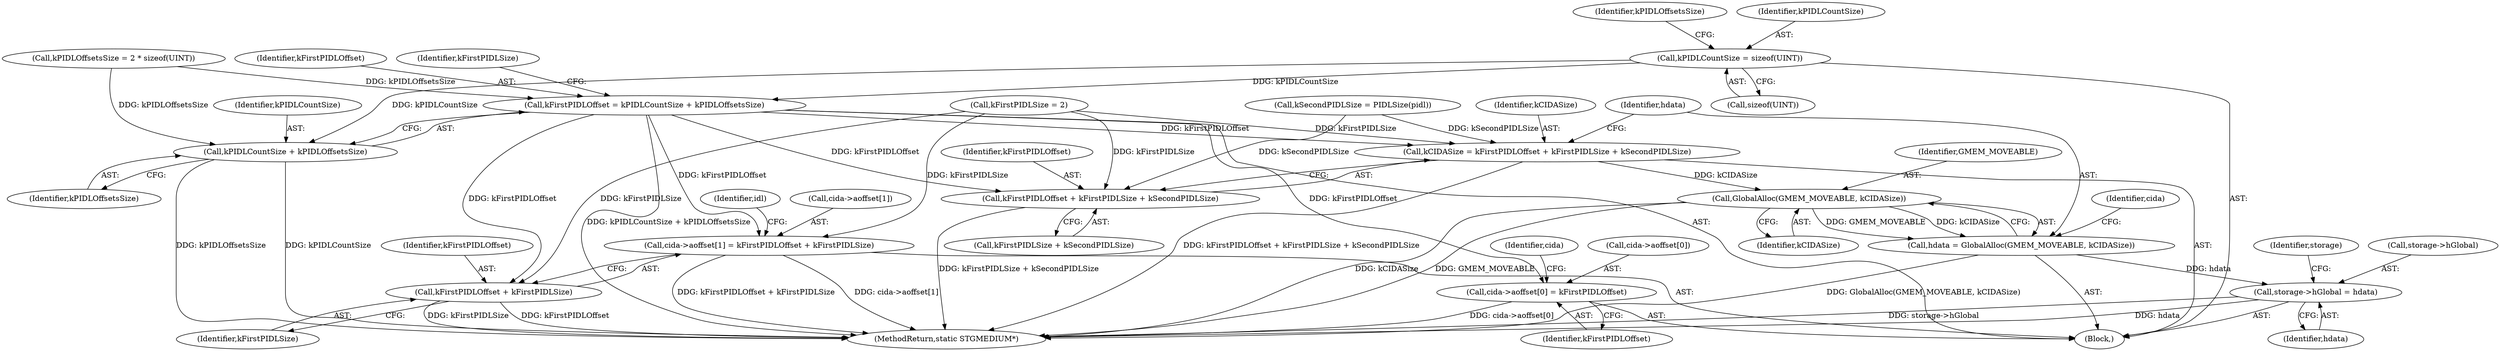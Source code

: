 digraph "0_Chrome_e93dc535728da259ec16d1c3cc393f80b25f64ae_12@API" {
"1000116" [label="(Call,kPIDLCountSize = sizeof(UINT))"];
"1000128" [label="(Call,kFirstPIDLOffset = kPIDLCountSize + kPIDLOffsetsSize)"];
"1000143" [label="(Call,kCIDASize = kFirstPIDLOffset + kFirstPIDLSize + kSecondPIDLSize)"];
"1000153" [label="(Call,GlobalAlloc(GMEM_MOVEABLE, kCIDASize))"];
"1000151" [label="(Call,hdata = GlobalAlloc(GMEM_MOVEABLE, kCIDASize))"];
"1000219" [label="(Call,storage->hGlobal = hdata)"];
"1000145" [label="(Call,kFirstPIDLOffset + kFirstPIDLSize + kSecondPIDLSize)"];
"1000166" [label="(Call,cida->aoffset[0] = kFirstPIDLOffset)"];
"1000173" [label="(Call,cida->aoffset[1] = kFirstPIDLOffset + kFirstPIDLSize)"];
"1000179" [label="(Call,kFirstPIDLOffset + kFirstPIDLSize)"];
"1000130" [label="(Call,kPIDLCountSize + kPIDLOffsetsSize)"];
"1000176" [label="(Identifier,cida)"];
"1000121" [label="(Call,kPIDLOffsetsSize = 2 * sizeof(UINT))"];
"1000151" [label="(Call,hdata = GlobalAlloc(GMEM_MOVEABLE, kCIDASize))"];
"1000147" [label="(Call,kFirstPIDLSize + kSecondPIDLSize)"];
"1000153" [label="(Call,GlobalAlloc(GMEM_MOVEABLE, kCIDASize))"];
"1000146" [label="(Identifier,kFirstPIDLOffset)"];
"1000167" [label="(Call,cida->aoffset[0])"];
"1000219" [label="(Call,storage->hGlobal = hdata)"];
"1000129" [label="(Identifier,kFirstPIDLOffset)"];
"1000184" [label="(Identifier,idl)"];
"1000122" [label="(Identifier,kPIDLOffsetsSize)"];
"1000152" [label="(Identifier,hdata)"];
"1000180" [label="(Identifier,kFirstPIDLOffset)"];
"1000118" [label="(Call,sizeof(UINT))"];
"1000231" [label="(MethodReturn,static STGMEDIUM*)"];
"1000223" [label="(Identifier,hdata)"];
"1000159" [label="(Identifier,cida)"];
"1000143" [label="(Call,kCIDASize = kFirstPIDLOffset + kFirstPIDLSize + kSecondPIDLSize)"];
"1000174" [label="(Call,cida->aoffset[1])"];
"1000131" [label="(Identifier,kPIDLCountSize)"];
"1000132" [label="(Identifier,kPIDLOffsetsSize)"];
"1000166" [label="(Call,cida->aoffset[0] = kFirstPIDLOffset)"];
"1000104" [label="(Block,)"];
"1000128" [label="(Call,kFirstPIDLOffset = kPIDLCountSize + kPIDLOffsetsSize)"];
"1000173" [label="(Call,cida->aoffset[1] = kFirstPIDLOffset + kFirstPIDLSize)"];
"1000116" [label="(Call,kPIDLCountSize = sizeof(UINT))"];
"1000155" [label="(Identifier,kCIDASize)"];
"1000138" [label="(Call,kSecondPIDLSize = PIDLSize(pidl))"];
"1000179" [label="(Call,kFirstPIDLOffset + kFirstPIDLSize)"];
"1000220" [label="(Call,storage->hGlobal)"];
"1000134" [label="(Call,kFirstPIDLSize = 2)"];
"1000226" [label="(Identifier,storage)"];
"1000145" [label="(Call,kFirstPIDLOffset + kFirstPIDLSize + kSecondPIDLSize)"];
"1000154" [label="(Identifier,GMEM_MOVEABLE)"];
"1000172" [label="(Identifier,kFirstPIDLOffset)"];
"1000135" [label="(Identifier,kFirstPIDLSize)"];
"1000117" [label="(Identifier,kPIDLCountSize)"];
"1000181" [label="(Identifier,kFirstPIDLSize)"];
"1000144" [label="(Identifier,kCIDASize)"];
"1000130" [label="(Call,kPIDLCountSize + kPIDLOffsetsSize)"];
"1000116" -> "1000104"  [label="AST: "];
"1000116" -> "1000118"  [label="CFG: "];
"1000117" -> "1000116"  [label="AST: "];
"1000118" -> "1000116"  [label="AST: "];
"1000122" -> "1000116"  [label="CFG: "];
"1000116" -> "1000128"  [label="DDG: kPIDLCountSize"];
"1000116" -> "1000130"  [label="DDG: kPIDLCountSize"];
"1000128" -> "1000104"  [label="AST: "];
"1000128" -> "1000130"  [label="CFG: "];
"1000129" -> "1000128"  [label="AST: "];
"1000130" -> "1000128"  [label="AST: "];
"1000135" -> "1000128"  [label="CFG: "];
"1000128" -> "1000231"  [label="DDG: kPIDLCountSize + kPIDLOffsetsSize"];
"1000121" -> "1000128"  [label="DDG: kPIDLOffsetsSize"];
"1000128" -> "1000143"  [label="DDG: kFirstPIDLOffset"];
"1000128" -> "1000145"  [label="DDG: kFirstPIDLOffset"];
"1000128" -> "1000166"  [label="DDG: kFirstPIDLOffset"];
"1000128" -> "1000173"  [label="DDG: kFirstPIDLOffset"];
"1000128" -> "1000179"  [label="DDG: kFirstPIDLOffset"];
"1000143" -> "1000104"  [label="AST: "];
"1000143" -> "1000145"  [label="CFG: "];
"1000144" -> "1000143"  [label="AST: "];
"1000145" -> "1000143"  [label="AST: "];
"1000152" -> "1000143"  [label="CFG: "];
"1000143" -> "1000231"  [label="DDG: kFirstPIDLOffset + kFirstPIDLSize + kSecondPIDLSize"];
"1000134" -> "1000143"  [label="DDG: kFirstPIDLSize"];
"1000138" -> "1000143"  [label="DDG: kSecondPIDLSize"];
"1000143" -> "1000153"  [label="DDG: kCIDASize"];
"1000153" -> "1000151"  [label="AST: "];
"1000153" -> "1000155"  [label="CFG: "];
"1000154" -> "1000153"  [label="AST: "];
"1000155" -> "1000153"  [label="AST: "];
"1000151" -> "1000153"  [label="CFG: "];
"1000153" -> "1000231"  [label="DDG: kCIDASize"];
"1000153" -> "1000231"  [label="DDG: GMEM_MOVEABLE"];
"1000153" -> "1000151"  [label="DDG: GMEM_MOVEABLE"];
"1000153" -> "1000151"  [label="DDG: kCIDASize"];
"1000151" -> "1000104"  [label="AST: "];
"1000152" -> "1000151"  [label="AST: "];
"1000159" -> "1000151"  [label="CFG: "];
"1000151" -> "1000231"  [label="DDG: GlobalAlloc(GMEM_MOVEABLE, kCIDASize)"];
"1000151" -> "1000219"  [label="DDG: hdata"];
"1000219" -> "1000104"  [label="AST: "];
"1000219" -> "1000223"  [label="CFG: "];
"1000220" -> "1000219"  [label="AST: "];
"1000223" -> "1000219"  [label="AST: "];
"1000226" -> "1000219"  [label="CFG: "];
"1000219" -> "1000231"  [label="DDG: hdata"];
"1000219" -> "1000231"  [label="DDG: storage->hGlobal"];
"1000145" -> "1000147"  [label="CFG: "];
"1000146" -> "1000145"  [label="AST: "];
"1000147" -> "1000145"  [label="AST: "];
"1000145" -> "1000231"  [label="DDG: kFirstPIDLSize + kSecondPIDLSize"];
"1000134" -> "1000145"  [label="DDG: kFirstPIDLSize"];
"1000138" -> "1000145"  [label="DDG: kSecondPIDLSize"];
"1000166" -> "1000104"  [label="AST: "];
"1000166" -> "1000172"  [label="CFG: "];
"1000167" -> "1000166"  [label="AST: "];
"1000172" -> "1000166"  [label="AST: "];
"1000176" -> "1000166"  [label="CFG: "];
"1000166" -> "1000231"  [label="DDG: cida->aoffset[0]"];
"1000173" -> "1000104"  [label="AST: "];
"1000173" -> "1000179"  [label="CFG: "];
"1000174" -> "1000173"  [label="AST: "];
"1000179" -> "1000173"  [label="AST: "];
"1000184" -> "1000173"  [label="CFG: "];
"1000173" -> "1000231"  [label="DDG: kFirstPIDLOffset + kFirstPIDLSize"];
"1000173" -> "1000231"  [label="DDG: cida->aoffset[1]"];
"1000134" -> "1000173"  [label="DDG: kFirstPIDLSize"];
"1000179" -> "1000181"  [label="CFG: "];
"1000180" -> "1000179"  [label="AST: "];
"1000181" -> "1000179"  [label="AST: "];
"1000179" -> "1000231"  [label="DDG: kFirstPIDLSize"];
"1000179" -> "1000231"  [label="DDG: kFirstPIDLOffset"];
"1000134" -> "1000179"  [label="DDG: kFirstPIDLSize"];
"1000130" -> "1000132"  [label="CFG: "];
"1000131" -> "1000130"  [label="AST: "];
"1000132" -> "1000130"  [label="AST: "];
"1000130" -> "1000231"  [label="DDG: kPIDLOffsetsSize"];
"1000130" -> "1000231"  [label="DDG: kPIDLCountSize"];
"1000121" -> "1000130"  [label="DDG: kPIDLOffsetsSize"];
}

